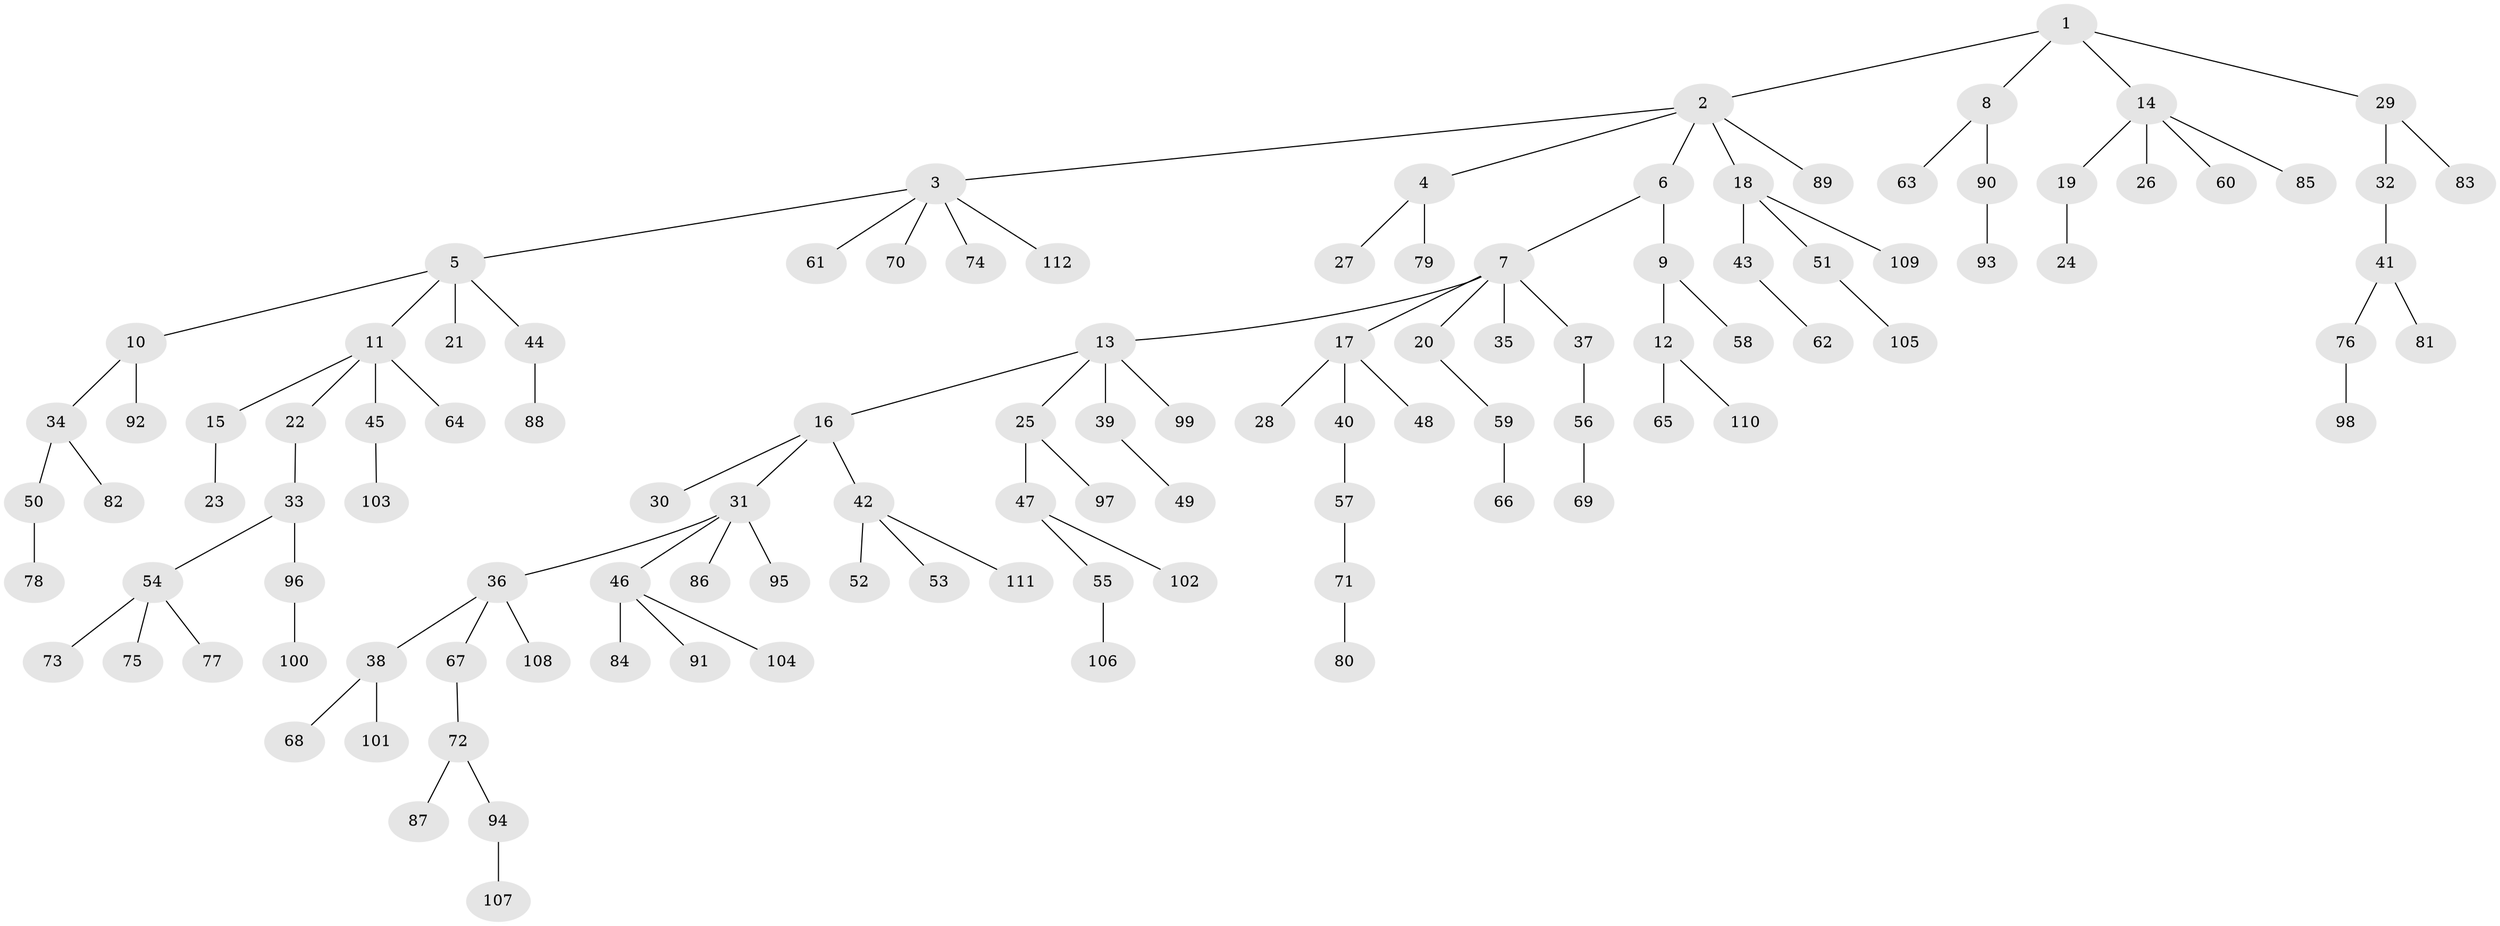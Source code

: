// Generated by graph-tools (version 1.1) at 2025/15/03/09/25 04:15:36]
// undirected, 112 vertices, 111 edges
graph export_dot {
graph [start="1"]
  node [color=gray90,style=filled];
  1;
  2;
  3;
  4;
  5;
  6;
  7;
  8;
  9;
  10;
  11;
  12;
  13;
  14;
  15;
  16;
  17;
  18;
  19;
  20;
  21;
  22;
  23;
  24;
  25;
  26;
  27;
  28;
  29;
  30;
  31;
  32;
  33;
  34;
  35;
  36;
  37;
  38;
  39;
  40;
  41;
  42;
  43;
  44;
  45;
  46;
  47;
  48;
  49;
  50;
  51;
  52;
  53;
  54;
  55;
  56;
  57;
  58;
  59;
  60;
  61;
  62;
  63;
  64;
  65;
  66;
  67;
  68;
  69;
  70;
  71;
  72;
  73;
  74;
  75;
  76;
  77;
  78;
  79;
  80;
  81;
  82;
  83;
  84;
  85;
  86;
  87;
  88;
  89;
  90;
  91;
  92;
  93;
  94;
  95;
  96;
  97;
  98;
  99;
  100;
  101;
  102;
  103;
  104;
  105;
  106;
  107;
  108;
  109;
  110;
  111;
  112;
  1 -- 2;
  1 -- 8;
  1 -- 14;
  1 -- 29;
  2 -- 3;
  2 -- 4;
  2 -- 6;
  2 -- 18;
  2 -- 89;
  3 -- 5;
  3 -- 61;
  3 -- 70;
  3 -- 74;
  3 -- 112;
  4 -- 27;
  4 -- 79;
  5 -- 10;
  5 -- 11;
  5 -- 21;
  5 -- 44;
  6 -- 7;
  6 -- 9;
  7 -- 13;
  7 -- 17;
  7 -- 20;
  7 -- 35;
  7 -- 37;
  8 -- 63;
  8 -- 90;
  9 -- 12;
  9 -- 58;
  10 -- 34;
  10 -- 92;
  11 -- 15;
  11 -- 22;
  11 -- 45;
  11 -- 64;
  12 -- 65;
  12 -- 110;
  13 -- 16;
  13 -- 25;
  13 -- 39;
  13 -- 99;
  14 -- 19;
  14 -- 26;
  14 -- 60;
  14 -- 85;
  15 -- 23;
  16 -- 30;
  16 -- 31;
  16 -- 42;
  17 -- 28;
  17 -- 40;
  17 -- 48;
  18 -- 43;
  18 -- 51;
  18 -- 109;
  19 -- 24;
  20 -- 59;
  22 -- 33;
  25 -- 47;
  25 -- 97;
  29 -- 32;
  29 -- 83;
  31 -- 36;
  31 -- 46;
  31 -- 86;
  31 -- 95;
  32 -- 41;
  33 -- 54;
  33 -- 96;
  34 -- 50;
  34 -- 82;
  36 -- 38;
  36 -- 67;
  36 -- 108;
  37 -- 56;
  38 -- 68;
  38 -- 101;
  39 -- 49;
  40 -- 57;
  41 -- 76;
  41 -- 81;
  42 -- 52;
  42 -- 53;
  42 -- 111;
  43 -- 62;
  44 -- 88;
  45 -- 103;
  46 -- 84;
  46 -- 91;
  46 -- 104;
  47 -- 55;
  47 -- 102;
  50 -- 78;
  51 -- 105;
  54 -- 73;
  54 -- 75;
  54 -- 77;
  55 -- 106;
  56 -- 69;
  57 -- 71;
  59 -- 66;
  67 -- 72;
  71 -- 80;
  72 -- 87;
  72 -- 94;
  76 -- 98;
  90 -- 93;
  94 -- 107;
  96 -- 100;
}
